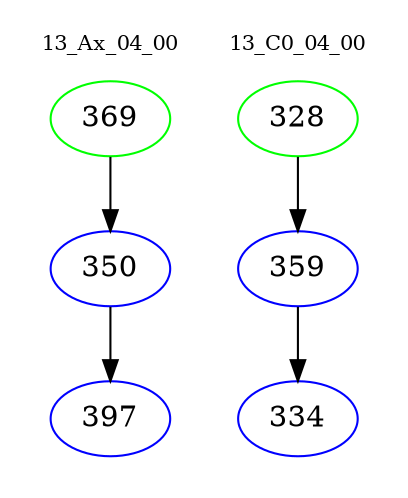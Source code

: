 digraph{
subgraph cluster_0 {
color = white
label = "13_Ax_04_00";
fontsize=10;
T0_369 [label="369", color="green"]
T0_369 -> T0_350 [color="black"]
T0_350 [label="350", color="blue"]
T0_350 -> T0_397 [color="black"]
T0_397 [label="397", color="blue"]
}
subgraph cluster_1 {
color = white
label = "13_C0_04_00";
fontsize=10;
T1_328 [label="328", color="green"]
T1_328 -> T1_359 [color="black"]
T1_359 [label="359", color="blue"]
T1_359 -> T1_334 [color="black"]
T1_334 [label="334", color="blue"]
}
}
